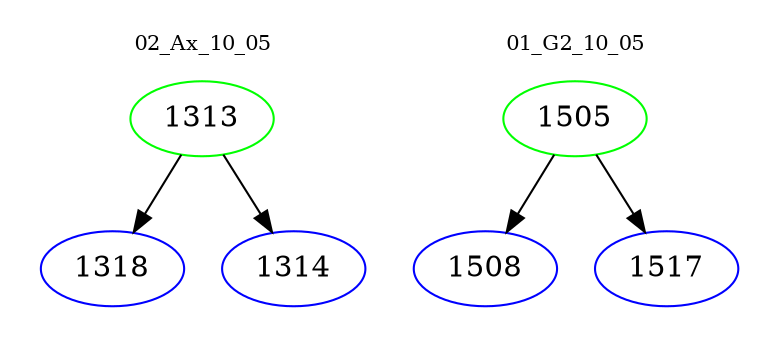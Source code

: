 digraph{
subgraph cluster_0 {
color = white
label = "02_Ax_10_05";
fontsize=10;
T0_1313 [label="1313", color="green"]
T0_1313 -> T0_1318 [color="black"]
T0_1318 [label="1318", color="blue"]
T0_1313 -> T0_1314 [color="black"]
T0_1314 [label="1314", color="blue"]
}
subgraph cluster_1 {
color = white
label = "01_G2_10_05";
fontsize=10;
T1_1505 [label="1505", color="green"]
T1_1505 -> T1_1508 [color="black"]
T1_1508 [label="1508", color="blue"]
T1_1505 -> T1_1517 [color="black"]
T1_1517 [label="1517", color="blue"]
}
}
